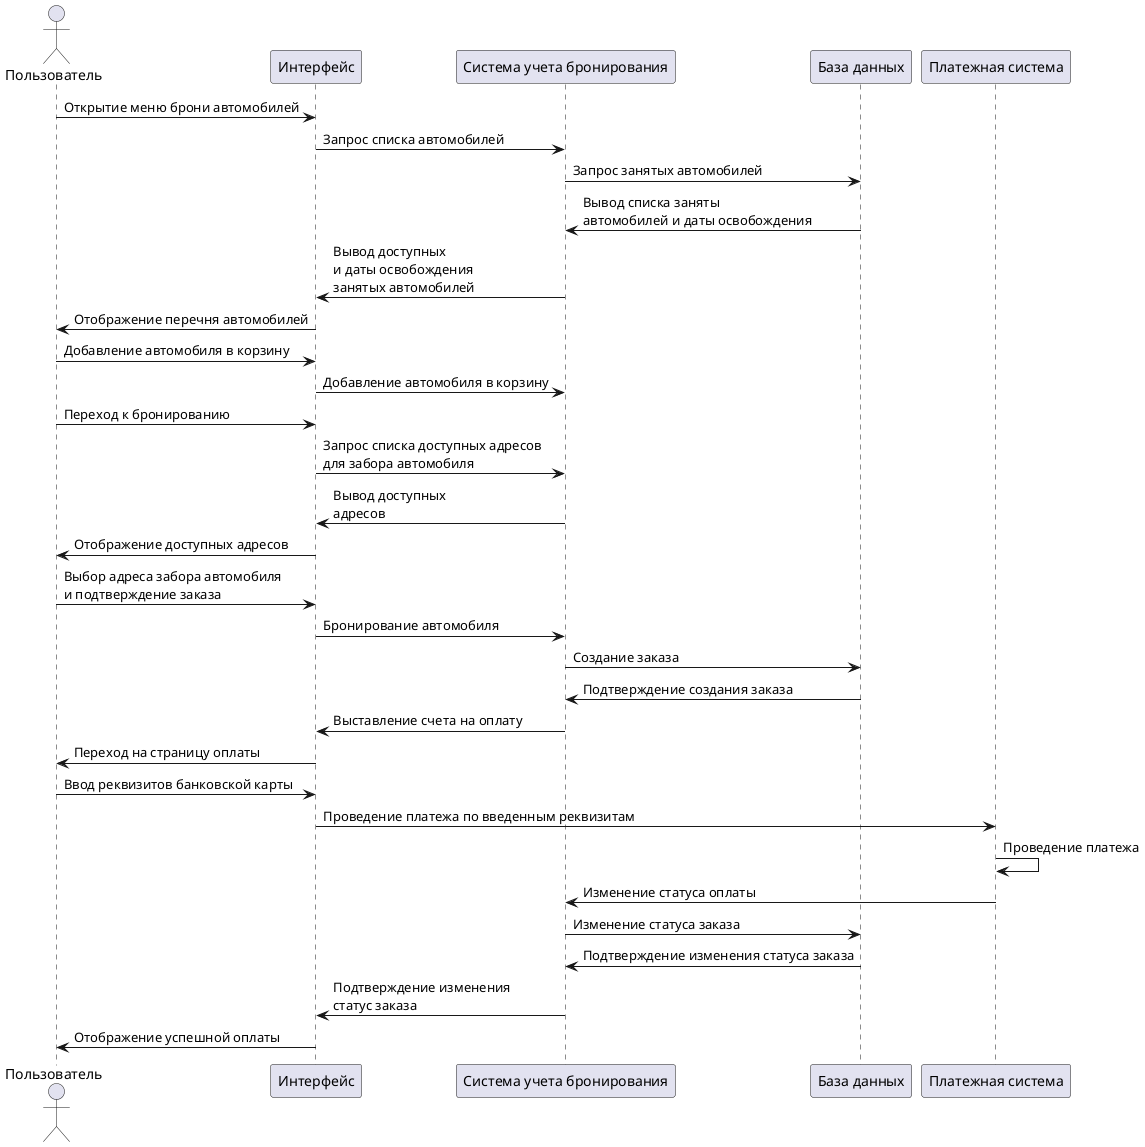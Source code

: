@startuml
skinparam shadowing false
actor       Пользователь  as  P1
participant Интерфейс as Inf
participant "Система учета бронирования" as BR
participant "База данных" as BD
participant "Платежная система" as PS

P1 -> Inf : Открытие меню брони автомобилей
Inf -> BR : Запрос списка автомобилей
BR -> BD : Запрос занятых автомобилей
BR <- BD : Вывод списка заняты\nавтомобилей и даты освобождения
Inf <- BR : Вывод доступных\nи даты освобождения\nзанятых автомобилей


P1 <- Inf : Отображение перечня автомобилей
P1 -> Inf : Добавление автомобиля в корзину
Inf -> BR : Добавление автомобиля в корзину

P1 -> Inf : Переход к бронированию
Inf -> BR : Запрос списка доступных адресов\nдля забора автомобиля
Inf <- BR : Вывод доступных\nадресов

P1 <- Inf : Отображение доступных адресов
P1 -> Inf : Выбор адреса забора автомобиля\nи подтверждение заказа

Inf -> BR : Бронирование автомобиля
BR -> BD : Создание заказа
BR <- BD : Подтверждение создания заказа
Inf <- BR : Выставление счета на оплату
P1 <- Inf : Переход на страницу оплаты
P1 -> Inf : Ввод реквизитов банковской карты

Inf -> PS : Проведение платежа по введенным реквизитам

PS -> PS : Проведение платежа

PS -> BR : Изменение статуса оплаты

BR -> BD : Изменение статуса заказа
BR <- BD : Подтверждение изменения статуса заказа
Inf <- BR : Подтверждение изменения\nстатус заказа
P1 <- Inf : Отображение успешной оплаты


@enduml